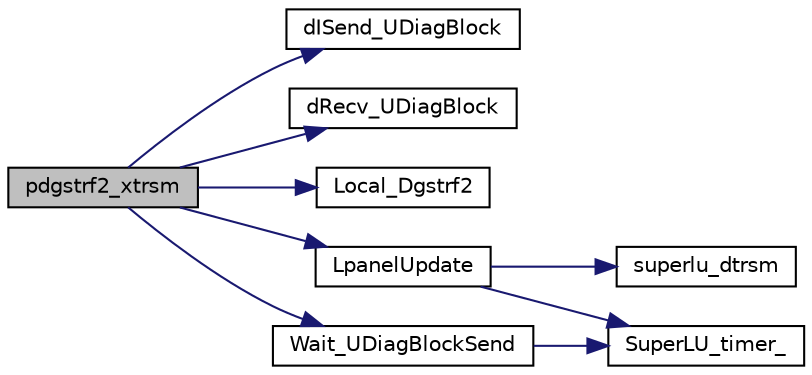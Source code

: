digraph "pdgstrf2_xtrsm"
{
 // LATEX_PDF_SIZE
  edge [fontname="Helvetica",fontsize="10",labelfontname="Helvetica",labelfontsize="10"];
  node [fontname="Helvetica",fontsize="10",shape=record];
  rankdir="LR";
  Node1 [label="pdgstrf2_xtrsm",height=0.2,width=0.4,color="black", fillcolor="grey75", style="filled", fontcolor="black",tooltip=" "];
  Node1 -> Node2 [color="midnightblue",fontsize="10",style="solid",fontname="Helvetica"];
  Node2 [label="dISend_UDiagBlock",height=0.2,width=0.4,color="black", fillcolor="white", style="filled",URL="$superlu__ddefs_8h.html#a1ba6331ba1d9a77682353cca728abbc0",tooltip=" "];
  Node1 -> Node3 [color="midnightblue",fontsize="10",style="solid",fontname="Helvetica"];
  Node3 [label="dRecv_UDiagBlock",height=0.2,width=0.4,color="black", fillcolor="white", style="filled",URL="$superlu__ddefs_8h.html#aa37170dd426aa37a48a04af64dffff5c",tooltip=" "];
  Node1 -> Node4 [color="midnightblue",fontsize="10",style="solid",fontname="Helvetica"];
  Node4 [label="Local_Dgstrf2",height=0.2,width=0.4,color="black", fillcolor="white", style="filled",URL="$superlu__ddefs_8h.html#a861c414b25b877da8db26d27d74b95cc",tooltip=" "];
  Node1 -> Node5 [color="midnightblue",fontsize="10",style="solid",fontname="Helvetica"];
  Node5 [label="LpanelUpdate",height=0.2,width=0.4,color="black", fillcolor="white", style="filled",URL="$pdgstrf2_8c.html#af1fc5fff8b4614049c5db3be9e06de56",tooltip=" "];
  Node5 -> Node6 [color="midnightblue",fontsize="10",style="solid",fontname="Helvetica"];
  Node6 [label="superlu_dtrsm",height=0.2,width=0.4,color="black", fillcolor="white", style="filled",URL="$superlu__ddefs_8h.html#aaaf4223beeafb672bfa3cfdc571bf86b",tooltip=" "];
  Node5 -> Node7 [color="midnightblue",fontsize="10",style="solid",fontname="Helvetica"];
  Node7 [label="SuperLU_timer_",height=0.2,width=0.4,color="black", fillcolor="white", style="filled",URL="$superlu__timer_8c.html#a0c6777573bbfe81917cd381e0090d355",tooltip=" "];
  Node1 -> Node8 [color="midnightblue",fontsize="10",style="solid",fontname="Helvetica"];
  Node8 [label="Wait_UDiagBlockSend",height=0.2,width=0.4,color="black", fillcolor="white", style="filled",URL="$communication__aux_8c.html#a6446fd907f1c2546bff67f5a0f9da377",tooltip=" "];
  Node8 -> Node7 [color="midnightblue",fontsize="10",style="solid",fontname="Helvetica"];
}
